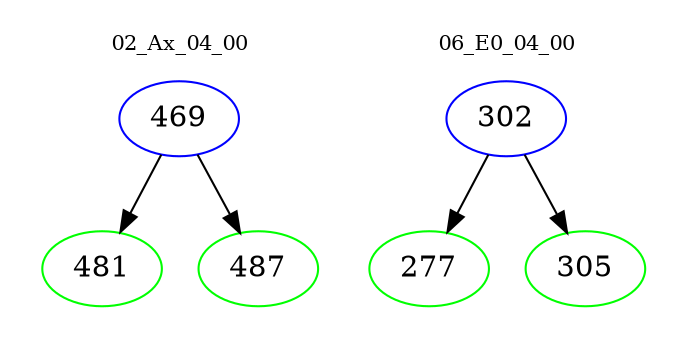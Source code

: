 digraph{
subgraph cluster_0 {
color = white
label = "02_Ax_04_00";
fontsize=10;
T0_469 [label="469", color="blue"]
T0_469 -> T0_481 [color="black"]
T0_481 [label="481", color="green"]
T0_469 -> T0_487 [color="black"]
T0_487 [label="487", color="green"]
}
subgraph cluster_1 {
color = white
label = "06_E0_04_00";
fontsize=10;
T1_302 [label="302", color="blue"]
T1_302 -> T1_277 [color="black"]
T1_277 [label="277", color="green"]
T1_302 -> T1_305 [color="black"]
T1_305 [label="305", color="green"]
}
}
